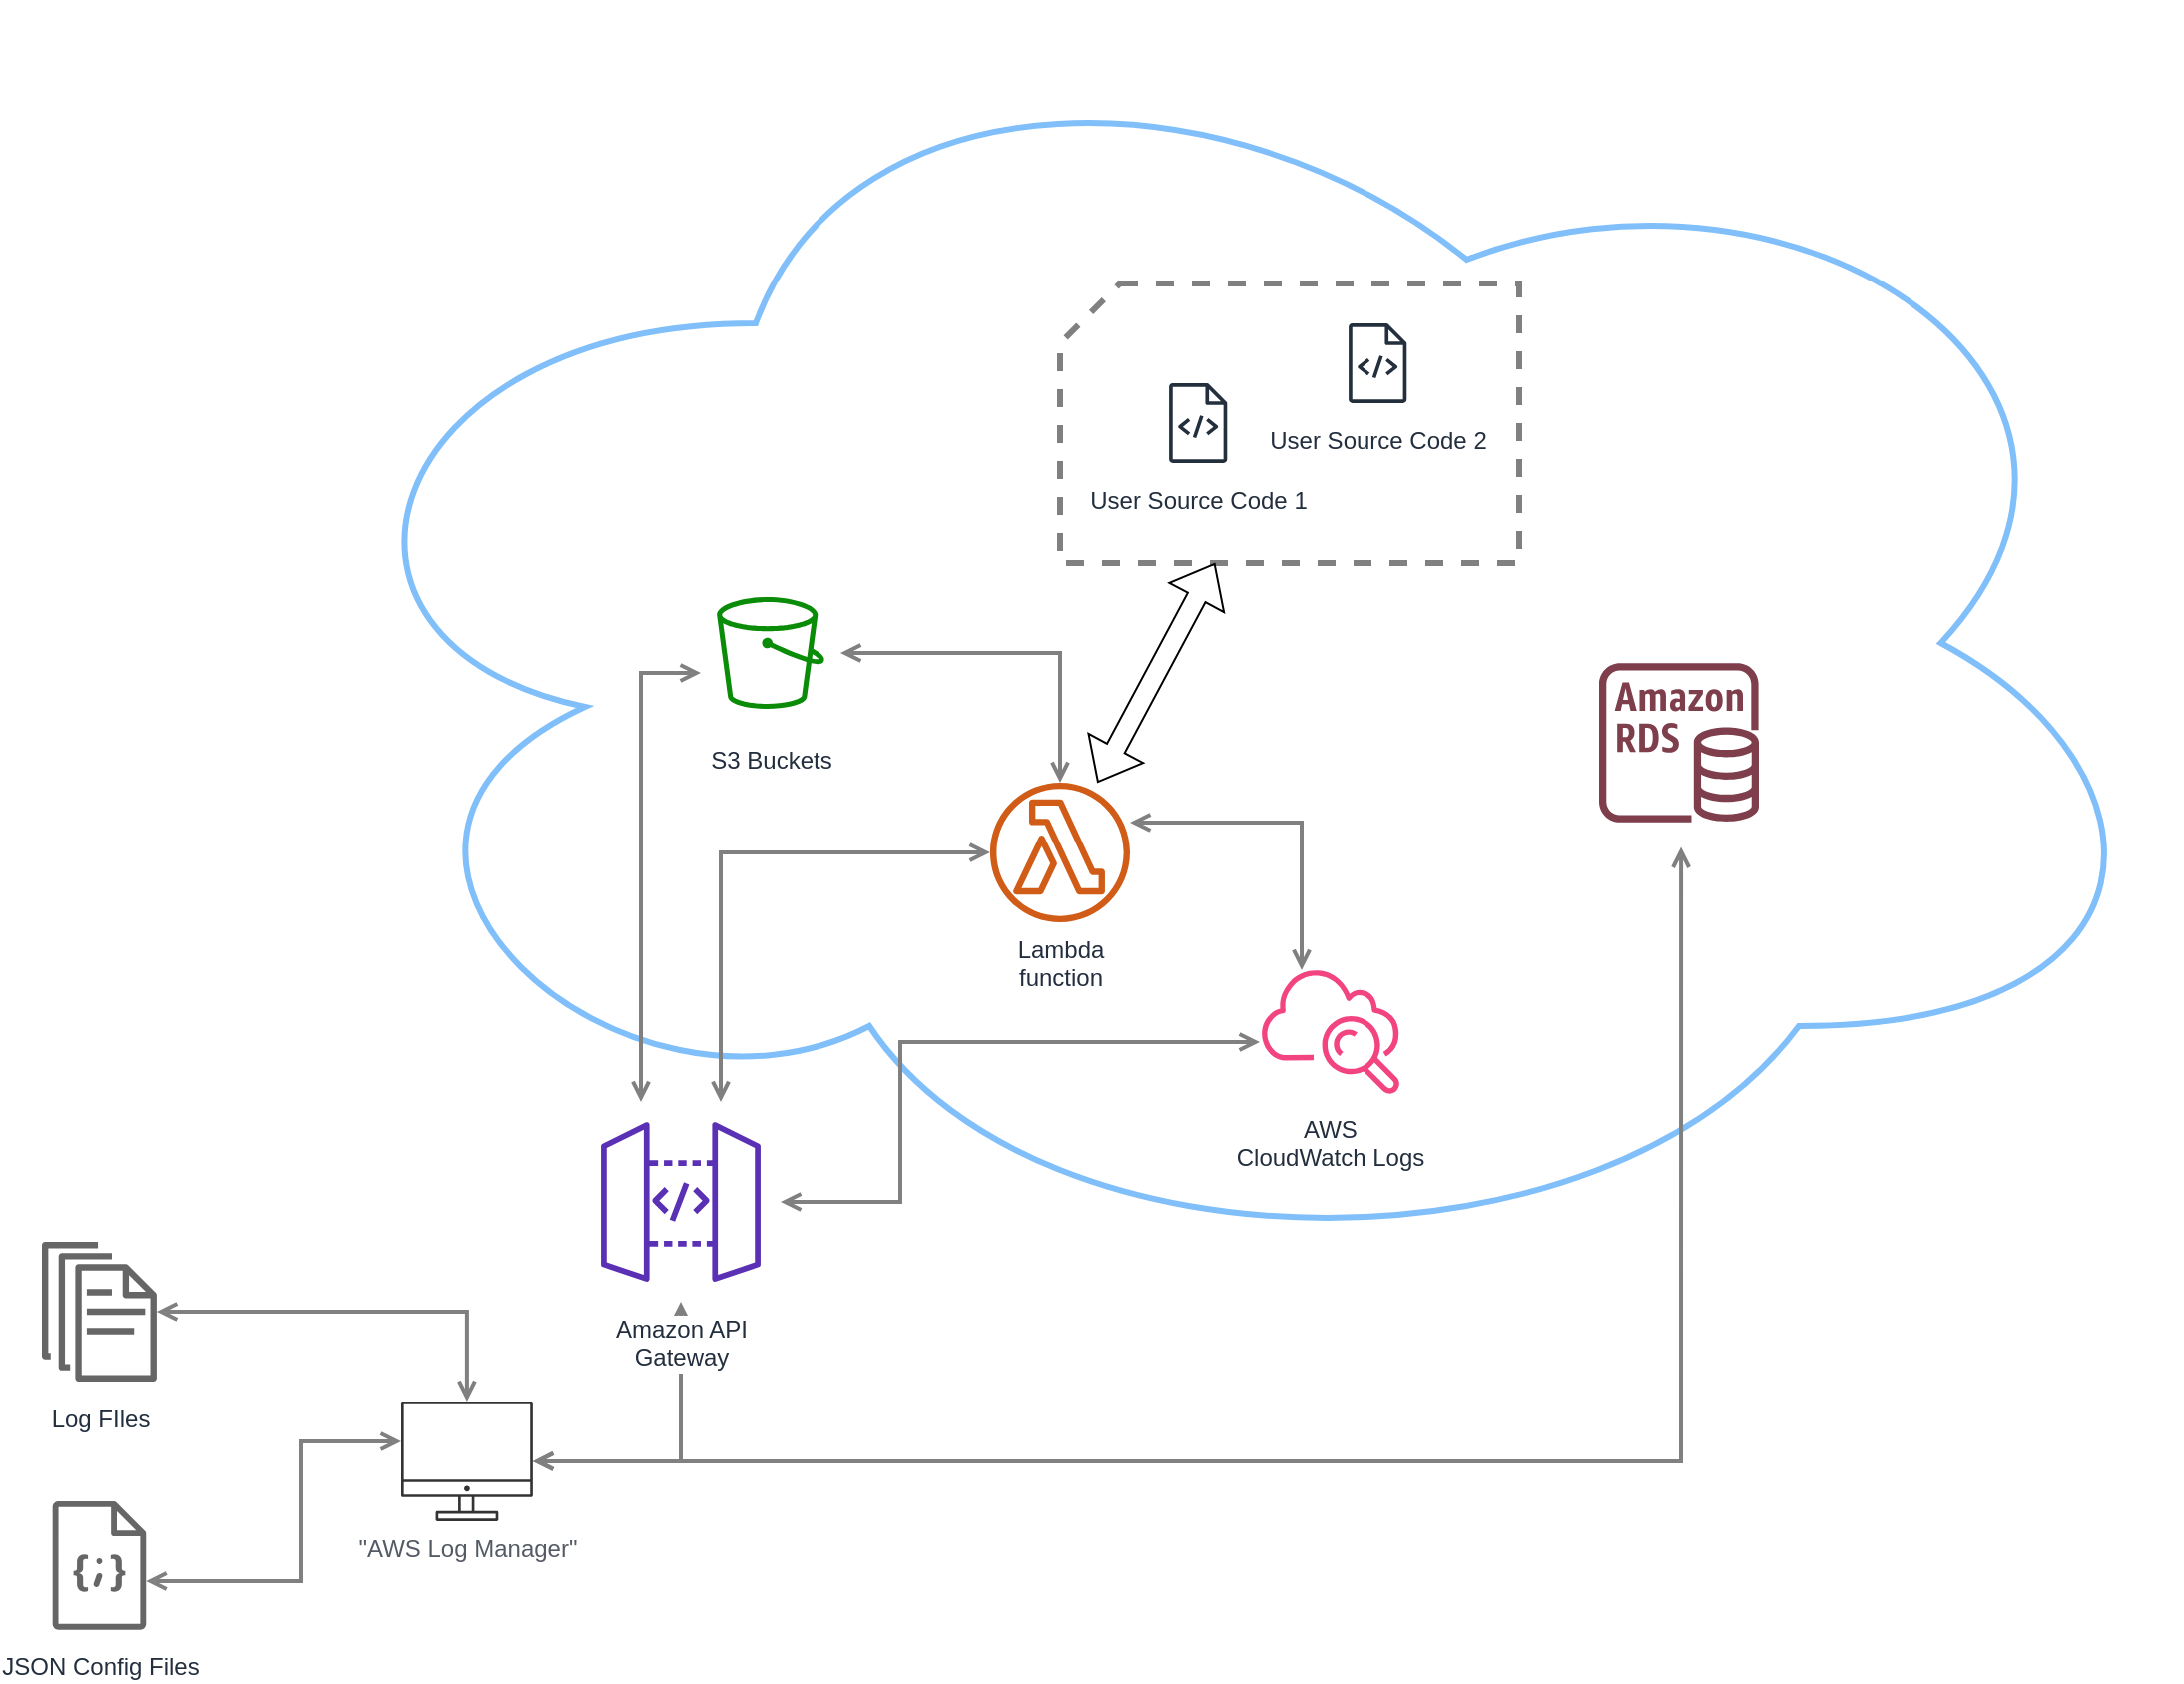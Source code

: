 <mxfile version="23.1.5" type="github">
  <diagram id="Ht1M8jgEwFfnCIfOTk4-" name="Page-1">
    <mxGraphModel dx="1576" dy="1683" grid="1" gridSize="10" guides="1" tooltips="1" connect="1" arrows="1" fold="1" page="1" pageScale="1" pageWidth="1169" pageHeight="827" background="none" math="0" shadow="0">
      <root>
        <mxCell id="0" />
        <mxCell id="1" parent="0" />
        <mxCell id="PHsKQi0KxNFlexCJIV6B-66" value="" style="ellipse;shape=cloud;whiteSpace=wrap;html=1;dashed=0;strokeColor=#80bff9;align=center;verticalAlign=top;spacingTop=5;fontFamily=Helvetica;fontSize=12;fontColor=#232F3E;fontStyle=0;labelBackgroundColor=#ffffff;fillColor=none;gradientColor=#4D72F3;gradientDirection=north;strokeWidth=3;movable=1;resizable=1;rotatable=1;deletable=1;editable=1;locked=0;connectable=1;" vertex="1" parent="1">
          <mxGeometry x="230" y="-110" width="950" height="640" as="geometry" />
        </mxCell>
        <mxCell id="PHsKQi0KxNFlexCJIV6B-62" value="" style="shape=card;whiteSpace=wrap;html=1;dashed=1;strokeColor=#808080;align=center;verticalAlign=top;spacingTop=5;fontFamily=Helvetica;fontSize=12;fontColor=#232F3E;fontStyle=0;labelBackgroundColor=#ffffff;fillColor=none;gradientColor=none;gradientDirection=north;strokeWidth=3;" vertex="1" parent="1">
          <mxGeometry x="620" y="30" width="230" height="140" as="geometry" />
        </mxCell>
        <mxCell id="UEzPUAAOIrF-is8g5C7q-128" style="edgeStyle=orthogonalEdgeStyle;rounded=0;orthogonalLoop=1;jettySize=auto;html=1;startArrow=open;startFill=0;endArrow=open;endFill=0;strokeWidth=2;strokeColor=#808080;" parent="1" source="UEzPUAAOIrF-is8g5C7q-109" target="UEzPUAAOIrF-is8g5C7q-114" edge="1">
          <mxGeometry relative="1" as="geometry" />
        </mxCell>
        <mxCell id="UEzPUAAOIrF-is8g5C7q-129" style="edgeStyle=orthogonalEdgeStyle;rounded=0;orthogonalLoop=1;jettySize=auto;html=1;startArrow=open;startFill=0;endArrow=open;endFill=0;strokeWidth=2;strokeColor=#808080;" parent="1" source="UEzPUAAOIrF-is8g5C7q-114" target="UEzPUAAOIrF-is8g5C7q-115" edge="1">
          <mxGeometry relative="1" as="geometry">
            <Array as="points">
              <mxPoint x="450" y="315" />
            </Array>
            <mxPoint x="540" y="200" as="targetPoint" />
          </mxGeometry>
        </mxCell>
        <mxCell id="UEzPUAAOIrF-is8g5C7q-109" value="&quot;AWS Log Manager&quot;" style="outlineConnect=0;gradientColor=none;fontColor=#545B64;strokeColor=none;fillColor=#333333;dashed=0;verticalLabelPosition=bottom;verticalAlign=top;align=center;html=1;fontSize=12;fontStyle=0;aspect=fixed;shape=mxgraph.aws4.illustration_desktop;pointerEvents=1;labelBackgroundColor=#ffffff;" parent="1" vertex="1">
          <mxGeometry x="290" y="590" width="65.93" height="60" as="geometry" />
        </mxCell>
        <mxCell id="UEzPUAAOIrF-is8g5C7q-114" value="Amazon API&lt;br&gt;Gateway&lt;br&gt;" style="outlineConnect=0;fontColor=#232F3E;gradientColor=#945DF2;gradientDirection=north;fillColor=none;strokeColor=#5a30b5;dashed=0;verticalLabelPosition=bottom;verticalAlign=top;align=center;html=1;fontSize=12;fontStyle=0;aspect=fixed;shape=mxgraph.aws4.resourceIcon;resIcon=mxgraph.aws4.api_gateway;labelBackgroundColor=#ffffff;rotation=0;" parent="1" vertex="1">
          <mxGeometry x="380" y="440" width="100" height="100" as="geometry" />
        </mxCell>
        <mxCell id="UEzPUAAOIrF-is8g5C7q-115" value="Lambda&lt;br&gt;function" style="outlineConnect=0;fontColor=#232F3E;gradientColor=none;fillColor=#D05C17;strokeColor=none;dashed=0;verticalLabelPosition=bottom;verticalAlign=top;align=center;html=1;fontSize=12;fontStyle=0;aspect=fixed;pointerEvents=1;shape=mxgraph.aws4.lambda_function;labelBackgroundColor=#ffffff;" parent="1" vertex="1">
          <mxGeometry x="585" y="280" width="70" height="70" as="geometry" />
        </mxCell>
        <mxCell id="UEzPUAAOIrF-is8g5C7q-123" value="AWS&lt;br&gt;CloudWatch Logs" style="outlineConnect=0;fontColor=#232F3E;gradientColor=none;gradientDirection=north;fillColor=#F34482;strokeColor=none;dashed=0;verticalLabelPosition=bottom;verticalAlign=top;align=center;html=1;fontSize=12;fontStyle=0;aspect=fixed;shape=mxgraph.aws4.cloudwatch;labelBackgroundColor=#ffffff;" parent="1" vertex="1">
          <mxGeometry x="720" y="370" width="70" height="70" as="geometry" />
        </mxCell>
        <mxCell id="PHsKQi0KxNFlexCJIV6B-13" value="S3 Buckets" style="sketch=0;outlineConnect=0;fontColor=#232F3E;gradientColor=none;strokeColor=#0a8c08;fillColor=#ffffff;dashed=0;verticalLabelPosition=bottom;verticalAlign=top;align=center;html=1;fontSize=12;fontStyle=0;aspect=fixed;shape=mxgraph.aws4.resourceIcon;resIcon=mxgraph.aws4.bucket;spacingTop=5;fontFamily=Helvetica;labelBackgroundColor=#ffffff;" vertex="1" parent="1">
          <mxGeometry x="440" y="180" width="70" height="70" as="geometry" />
        </mxCell>
        <mxCell id="PHsKQi0KxNFlexCJIV6B-14" value="" style="sketch=0;outlineConnect=0;fontColor=#232F3E;gradientColor=none;fillColor=#7e3e4b;strokeColor=none;dashed=0;verticalLabelPosition=bottom;verticalAlign=top;align=center;html=1;fontSize=12;fontStyle=0;aspect=fixed;pointerEvents=1;shape=mxgraph.aws4.rds_instance;spacingTop=5;fontFamily=Helvetica;labelBackgroundColor=#ffffff;" vertex="1" parent="1">
          <mxGeometry x="890" y="220" width="80" height="80" as="geometry" />
        </mxCell>
        <mxCell id="PHsKQi0KxNFlexCJIV6B-45" style="edgeStyle=orthogonalEdgeStyle;rounded=0;orthogonalLoop=1;jettySize=auto;html=1;startArrow=open;startFill=0;endArrow=open;endFill=0;strokeWidth=2;strokeColor=#808080;" edge="1" parent="1" source="UEzPUAAOIrF-is8g5C7q-115" target="PHsKQi0KxNFlexCJIV6B-13">
          <mxGeometry relative="1" as="geometry">
            <Array as="points">
              <mxPoint x="620" y="215" />
            </Array>
            <mxPoint x="490.06" y="80" as="sourcePoint" />
            <mxPoint x="740" y="190" as="targetPoint" />
          </mxGeometry>
        </mxCell>
        <mxCell id="PHsKQi0KxNFlexCJIV6B-47" style="edgeStyle=orthogonalEdgeStyle;rounded=0;orthogonalLoop=1;jettySize=auto;html=1;startArrow=open;startFill=0;endArrow=open;endFill=0;strokeWidth=2;strokeColor=#808080;entryX=0.513;entryY=1.155;entryDx=0;entryDy=0;entryPerimeter=0;" edge="1" parent="1" source="UEzPUAAOIrF-is8g5C7q-109" target="PHsKQi0KxNFlexCJIV6B-14">
          <mxGeometry relative="1" as="geometry">
            <mxPoint x="590" y="500" as="sourcePoint" />
            <mxPoint x="989.5" y="557" as="targetPoint" />
          </mxGeometry>
        </mxCell>
        <mxCell id="PHsKQi0KxNFlexCJIV6B-48" style="edgeStyle=orthogonalEdgeStyle;rounded=0;orthogonalLoop=1;jettySize=auto;html=1;startArrow=open;startFill=0;endArrow=open;endFill=0;strokeWidth=2;strokeColor=#808080;" edge="1" parent="1" source="UEzPUAAOIrF-is8g5C7q-115" target="UEzPUAAOIrF-is8g5C7q-123">
          <mxGeometry relative="1" as="geometry">
            <Array as="points">
              <mxPoint x="741" y="300" />
            </Array>
            <mxPoint x="700" y="300" as="sourcePoint" />
            <mxPoint x="790" y="300" as="targetPoint" />
          </mxGeometry>
        </mxCell>
        <mxCell id="PHsKQi0KxNFlexCJIV6B-51" style="edgeStyle=orthogonalEdgeStyle;rounded=0;orthogonalLoop=1;jettySize=auto;html=1;startArrow=open;startFill=0;endArrow=open;endFill=0;strokeWidth=2;strokeColor=#808080;" edge="1" parent="1" source="UEzPUAAOIrF-is8g5C7q-114" target="UEzPUAAOIrF-is8g5C7q-123">
          <mxGeometry relative="1" as="geometry">
            <Array as="points">
              <mxPoint x="540" y="490" />
              <mxPoint x="540" y="410" />
            </Array>
            <mxPoint x="451" y="290" as="sourcePoint" />
            <mxPoint x="710" y="420" as="targetPoint" />
          </mxGeometry>
        </mxCell>
        <mxCell id="PHsKQi0KxNFlexCJIV6B-52" value="Log FIles" style="sketch=0;outlineConnect=0;fontColor=#232F3E;gradientColor=none;fillColor=#666666;strokeColor=none;dashed=0;verticalLabelPosition=bottom;verticalAlign=top;align=center;html=1;fontSize=12;fontStyle=0;aspect=fixed;pointerEvents=1;shape=mxgraph.aws4.documents;spacingTop=5;fontFamily=Helvetica;labelBackgroundColor=#ffffff;" vertex="1" parent="1">
          <mxGeometry x="110" y="510" width="57.45" height="70" as="geometry" />
        </mxCell>
        <mxCell id="PHsKQi0KxNFlexCJIV6B-54" style="edgeStyle=orthogonalEdgeStyle;rounded=0;orthogonalLoop=1;jettySize=auto;html=1;startArrow=open;startFill=0;endArrow=open;endFill=0;strokeWidth=2;strokeColor=#808080;" edge="1" parent="1" source="PHsKQi0KxNFlexCJIV6B-52" target="UEzPUAAOIrF-is8g5C7q-109">
          <mxGeometry relative="1" as="geometry">
            <Array as="points">
              <mxPoint x="260" y="545" />
              <mxPoint x="260" y="545" />
            </Array>
            <mxPoint x="349.999" y="590" as="sourcePoint" />
            <mxPoint x="620.999" y="550" as="targetPoint" />
          </mxGeometry>
        </mxCell>
        <mxCell id="PHsKQi0KxNFlexCJIV6B-55" value="User Source Code 1" style="sketch=0;outlineConnect=0;fontColor=#232F3E;gradientColor=none;fillColor=#232F3D;strokeColor=none;dashed=0;verticalLabelPosition=bottom;verticalAlign=top;align=center;html=1;fontSize=12;fontStyle=0;aspect=fixed;pointerEvents=1;shape=mxgraph.aws4.source_code;spacingTop=5;fontFamily=Helvetica;labelBackgroundColor=#ffffff;" vertex="1" parent="1">
          <mxGeometry x="674.48" y="80" width="29.23" height="40" as="geometry" />
        </mxCell>
        <mxCell id="PHsKQi0KxNFlexCJIV6B-61" value="User Source Code 2" style="sketch=0;outlineConnect=0;fontColor=#232F3E;gradientColor=none;fillColor=#232F3D;strokeColor=none;dashed=0;verticalLabelPosition=bottom;verticalAlign=top;align=center;html=1;fontSize=12;fontStyle=0;aspect=fixed;pointerEvents=1;shape=mxgraph.aws4.source_code;spacingTop=5;fontFamily=Helvetica;labelBackgroundColor=#ffffff;" vertex="1" parent="1">
          <mxGeometry x="764.48" y="50" width="29.23" height="40" as="geometry" />
        </mxCell>
        <mxCell id="PHsKQi0KxNFlexCJIV6B-63" value="" style="shape=flexArrow;endArrow=classic;startArrow=classic;html=1;rounded=0;fontFamily=Helvetica;fontSize=12;fontColor=#232F3E;fontStyle=0;labelBackgroundColor=#ffffff;" edge="1" parent="1" source="UEzPUAAOIrF-is8g5C7q-115" target="PHsKQi0KxNFlexCJIV6B-62">
          <mxGeometry width="100" height="100" relative="1" as="geometry">
            <mxPoint x="420" y="260" as="sourcePoint" />
            <mxPoint x="520" y="160" as="targetPoint" />
          </mxGeometry>
        </mxCell>
        <mxCell id="PHsKQi0KxNFlexCJIV6B-65" style="edgeStyle=orthogonalEdgeStyle;rounded=0;orthogonalLoop=1;jettySize=auto;html=1;startArrow=open;startFill=0;endArrow=open;endFill=0;strokeWidth=2;strokeColor=#808080;" edge="1" parent="1" source="UEzPUAAOIrF-is8g5C7q-114" target="PHsKQi0KxNFlexCJIV6B-13">
          <mxGeometry relative="1" as="geometry">
            <Array as="points">
              <mxPoint x="410" y="225" />
            </Array>
            <mxPoint x="290" y="280" as="sourcePoint" />
            <mxPoint x="440" y="220" as="targetPoint" />
          </mxGeometry>
        </mxCell>
        <mxCell id="PHsKQi0KxNFlexCJIV6B-69" value="JSON Config Files" style="sketch=0;outlineConnect=0;fontColor=#232F3E;gradientColor=none;fillColor=#666666;strokeColor=none;dashed=0;verticalLabelPosition=bottom;verticalAlign=top;align=center;html=1;fontSize=12;fontStyle=0;aspect=fixed;pointerEvents=1;shape=mxgraph.aws4.json_script;spacingTop=5;fontFamily=Helvetica;labelBackgroundColor=#ffffff;" vertex="1" parent="1">
          <mxGeometry x="115.23" y="640" width="47" height="64.32" as="geometry" />
        </mxCell>
        <mxCell id="PHsKQi0KxNFlexCJIV6B-70" style="edgeStyle=orthogonalEdgeStyle;rounded=0;orthogonalLoop=1;jettySize=auto;html=1;startArrow=open;startFill=0;endArrow=open;endFill=0;strokeWidth=2;strokeColor=#808080;" edge="1" parent="1" source="PHsKQi0KxNFlexCJIV6B-69" target="UEzPUAAOIrF-is8g5C7q-109">
          <mxGeometry relative="1" as="geometry">
            <Array as="points">
              <mxPoint x="240" y="680" />
              <mxPoint x="240" y="610" />
            </Array>
            <mxPoint x="187" y="580" as="sourcePoint" />
            <mxPoint x="300" y="580" as="targetPoint" />
          </mxGeometry>
        </mxCell>
      </root>
    </mxGraphModel>
  </diagram>
</mxfile>
